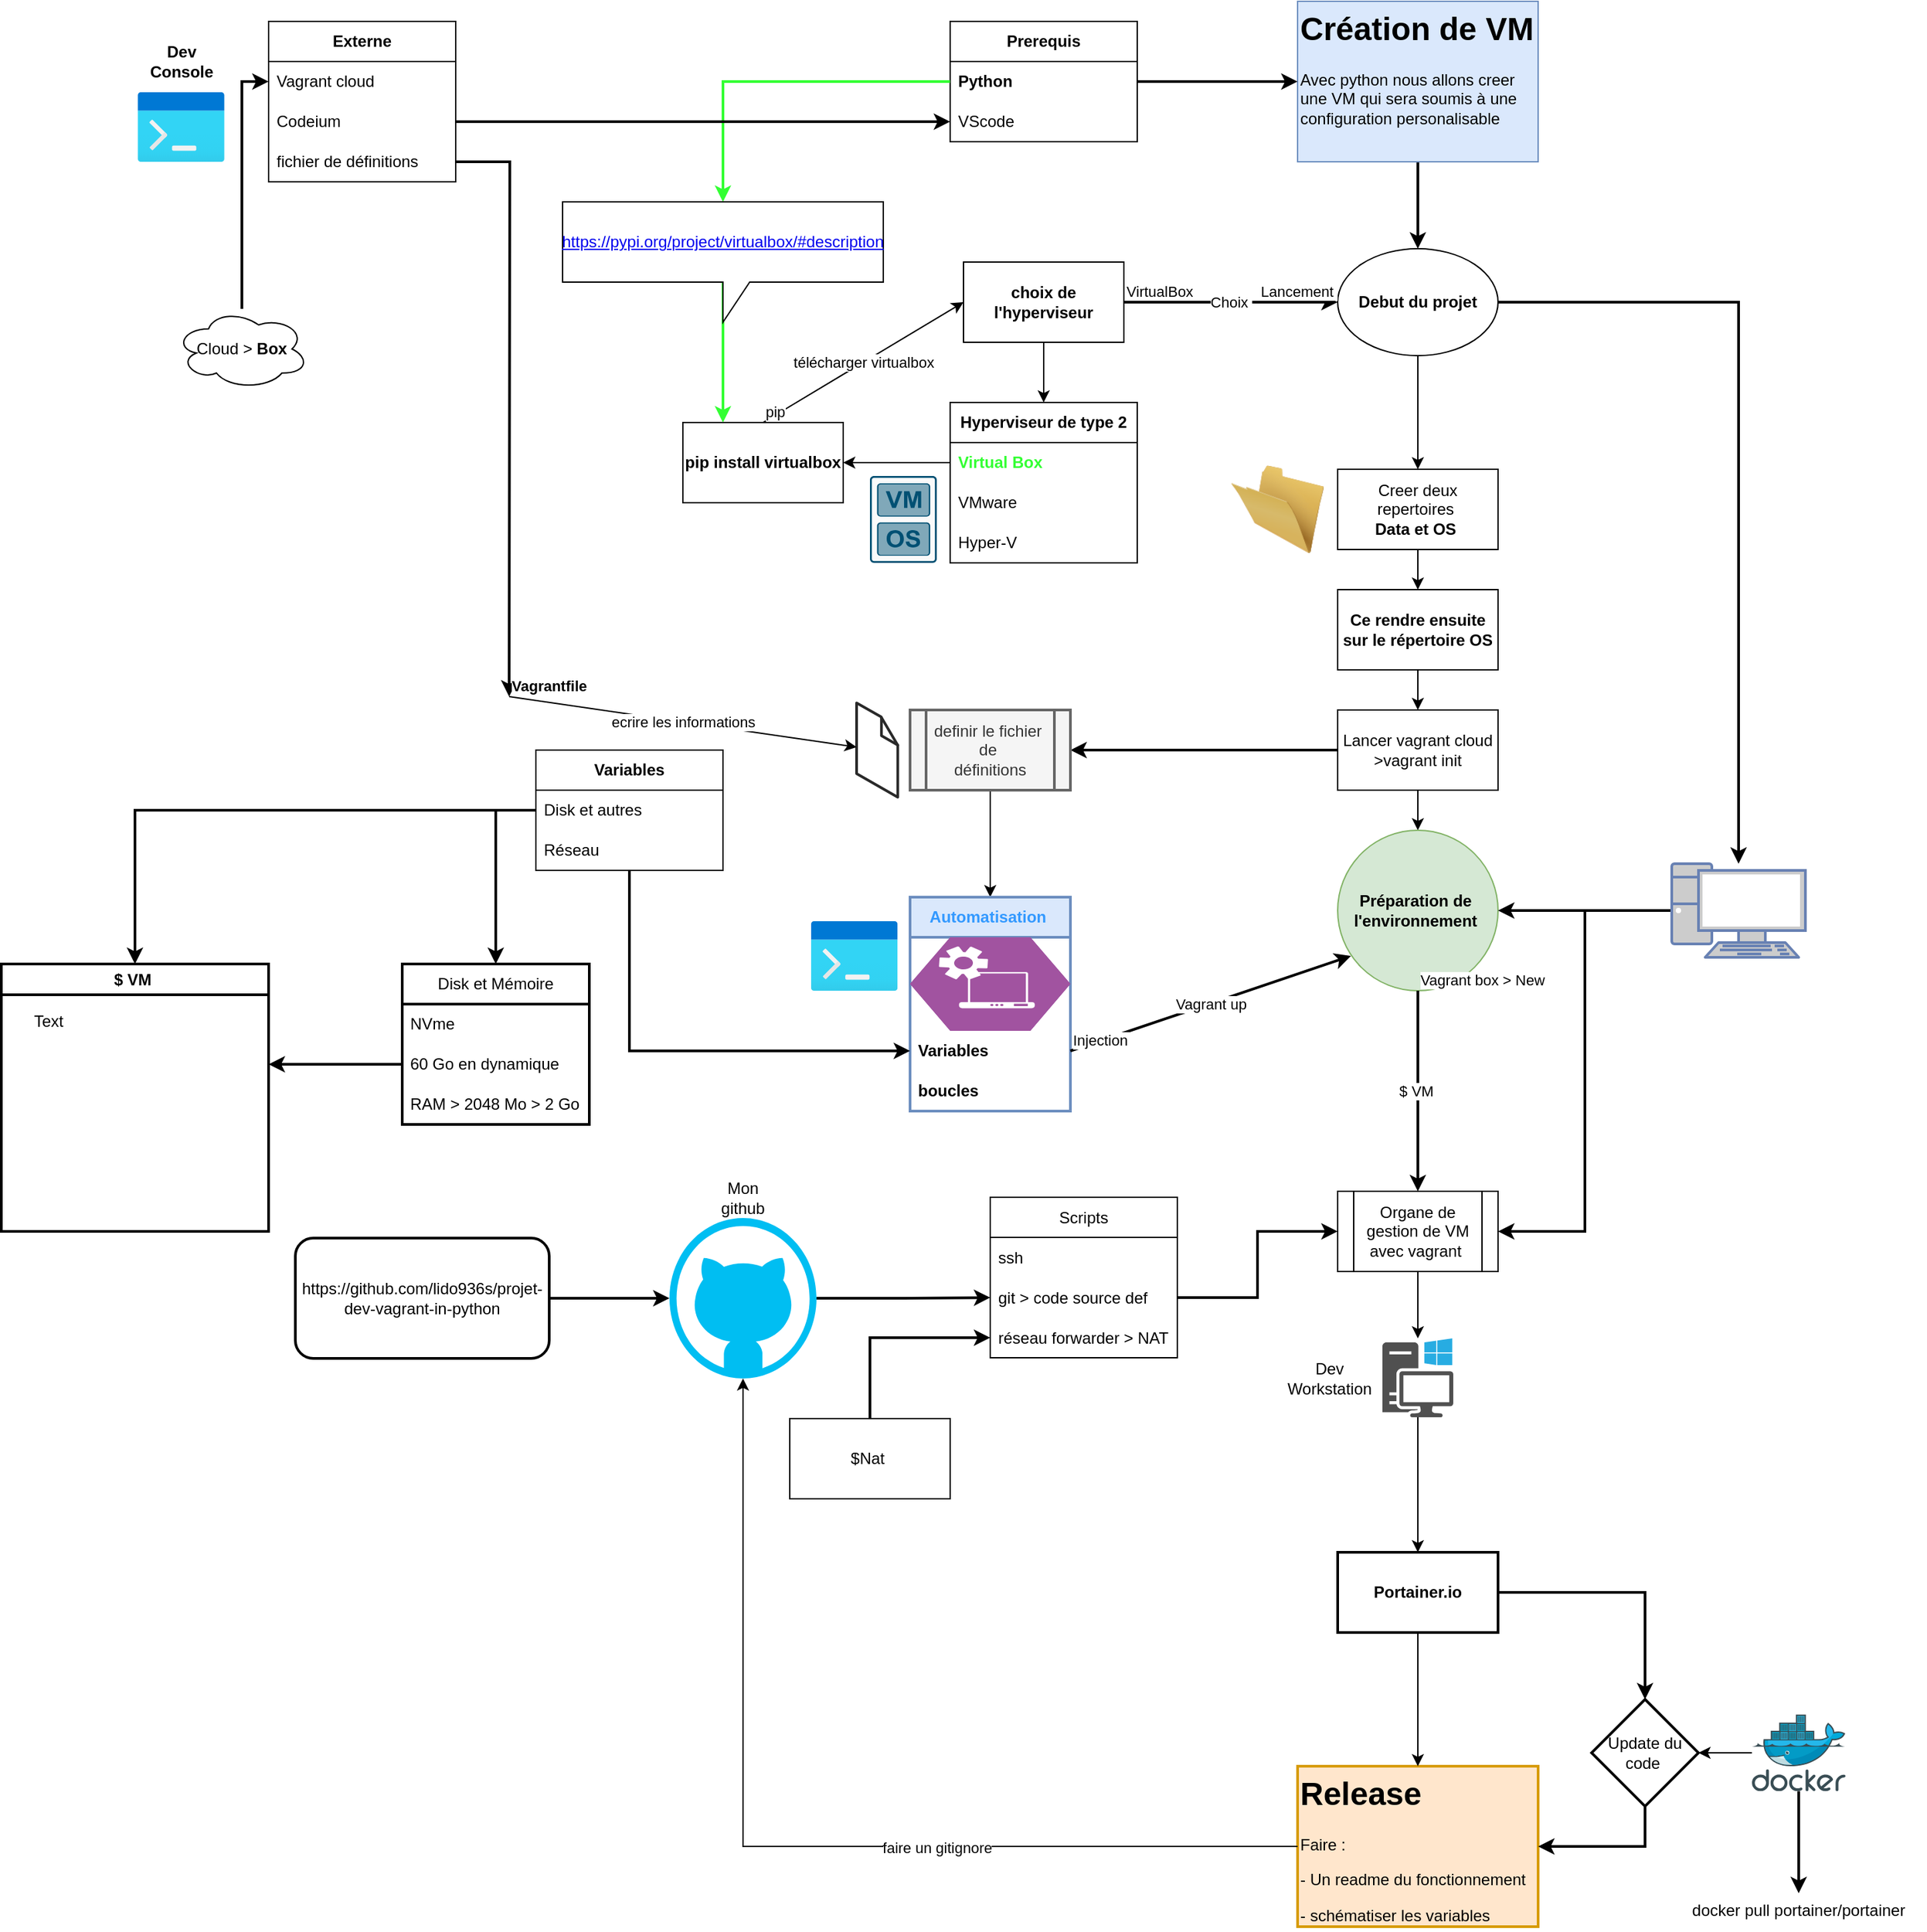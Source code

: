 <mxfile version="24.5.5" type="google">
  <diagram id="C5RBs43oDa-KdzZeNtuy" name="Page-1">
    <mxGraphModel dx="2261" dy="841" grid="1" gridSize="10" guides="1" tooltips="1" connect="1" arrows="1" fold="1" page="1" pageScale="1" pageWidth="827" pageHeight="1169" math="0" shadow="0">
      <root>
        <mxCell id="WIyWlLk6GJQsqaUBKTNV-0" />
        <mxCell id="WIyWlLk6GJQsqaUBKTNV-1" parent="WIyWlLk6GJQsqaUBKTNV-0" />
        <mxCell id="kSPZMNrvPfG4x_dVpLlY-5" value="&lt;b&gt;Prerequis&lt;/b&gt;" style="swimlane;fontStyle=0;childLayout=stackLayout;horizontal=1;startSize=30;horizontalStack=0;resizeParent=1;resizeParentMax=0;resizeLast=0;collapsible=1;marginBottom=0;whiteSpace=wrap;html=1;" parent="WIyWlLk6GJQsqaUBKTNV-1" vertex="1">
          <mxGeometry x="130" y="15" width="140" height="90" as="geometry">
            <mxRectangle x="130" y="15" width="90" height="30" as="alternateBounds" />
          </mxGeometry>
        </mxCell>
        <mxCell id="kSPZMNrvPfG4x_dVpLlY-6" value="&lt;b&gt;Python&lt;/b&gt;" style="text;strokeColor=none;fillColor=none;align=left;verticalAlign=middle;spacingLeft=4;spacingRight=4;overflow=hidden;points=[[0,0.5],[1,0.5]];portConstraint=eastwest;rotatable=0;whiteSpace=wrap;html=1;" parent="kSPZMNrvPfG4x_dVpLlY-5" vertex="1">
          <mxGeometry y="30" width="140" height="30" as="geometry" />
        </mxCell>
        <mxCell id="kSPZMNrvPfG4x_dVpLlY-7" value="VScode" style="text;strokeColor=none;fillColor=none;align=left;verticalAlign=middle;spacingLeft=4;spacingRight=4;overflow=hidden;points=[[0,0.5],[1,0.5]];portConstraint=eastwest;rotatable=0;whiteSpace=wrap;html=1;" parent="kSPZMNrvPfG4x_dVpLlY-5" vertex="1">
          <mxGeometry y="60" width="140" height="30" as="geometry" />
        </mxCell>
        <mxCell id="kSPZMNrvPfG4x_dVpLlY-13" style="edgeStyle=orthogonalEdgeStyle;rounded=0;orthogonalLoop=1;jettySize=auto;html=1;entryX=0.5;entryY=0;entryDx=0;entryDy=0;strokeWidth=2;" parent="WIyWlLk6GJQsqaUBKTNV-1" source="kSPZMNrvPfG4x_dVpLlY-10" target="kSPZMNrvPfG4x_dVpLlY-12" edge="1">
          <mxGeometry relative="1" as="geometry" />
        </mxCell>
        <mxCell id="kSPZMNrvPfG4x_dVpLlY-10" value="&lt;h1 style=&quot;margin-top: 0px;&quot;&gt;Création de VM&lt;/h1&gt;&lt;p&gt;Avec python nous allons creer une VM qui sera soumis à une configuration personalisable&amp;nbsp;&lt;/p&gt;" style="text;html=1;whiteSpace=wrap;overflow=hidden;rounded=0;fillColor=#dae8fc;strokeColor=#6c8ebf;" parent="WIyWlLk6GJQsqaUBKTNV-1" vertex="1">
          <mxGeometry x="390" width="180" height="120" as="geometry" />
        </mxCell>
        <mxCell id="kSPZMNrvPfG4x_dVpLlY-11" style="edgeStyle=orthogonalEdgeStyle;rounded=0;orthogonalLoop=1;jettySize=auto;html=1;entryX=0;entryY=0.5;entryDx=0;entryDy=0;strokeWidth=2;" parent="WIyWlLk6GJQsqaUBKTNV-1" source="kSPZMNrvPfG4x_dVpLlY-6" target="kSPZMNrvPfG4x_dVpLlY-10" edge="1">
          <mxGeometry relative="1" as="geometry" />
        </mxCell>
        <mxCell id="kSPZMNrvPfG4x_dVpLlY-46" style="edgeStyle=orthogonalEdgeStyle;rounded=0;orthogonalLoop=1;jettySize=auto;html=1;entryX=0.5;entryY=0;entryDx=0;entryDy=0;" parent="WIyWlLk6GJQsqaUBKTNV-1" source="kSPZMNrvPfG4x_dVpLlY-12" target="kSPZMNrvPfG4x_dVpLlY-45" edge="1">
          <mxGeometry relative="1" as="geometry" />
        </mxCell>
        <mxCell id="h3Nx_2rgwI6iP6yvTASr-26" style="edgeStyle=orthogonalEdgeStyle;rounded=0;orthogonalLoop=1;jettySize=auto;html=1;strokeWidth=2;" parent="WIyWlLk6GJQsqaUBKTNV-1" source="kSPZMNrvPfG4x_dVpLlY-12" target="h3Nx_2rgwI6iP6yvTASr-25" edge="1">
          <mxGeometry relative="1" as="geometry" />
        </mxCell>
        <mxCell id="kSPZMNrvPfG4x_dVpLlY-12" value="&lt;b&gt;Debut du projet&lt;/b&gt;" style="ellipse;whiteSpace=wrap;html=1;" parent="WIyWlLk6GJQsqaUBKTNV-1" vertex="1">
          <mxGeometry x="420" y="185" width="120" height="80" as="geometry" />
        </mxCell>
        <mxCell id="kSPZMNrvPfG4x_dVpLlY-21" style="edgeStyle=orthogonalEdgeStyle;rounded=0;orthogonalLoop=1;jettySize=auto;html=1;entryX=0.5;entryY=0;entryDx=0;entryDy=0;" parent="WIyWlLk6GJQsqaUBKTNV-1" source="kSPZMNrvPfG4x_dVpLlY-14" target="kSPZMNrvPfG4x_dVpLlY-16" edge="1">
          <mxGeometry relative="1" as="geometry" />
        </mxCell>
        <mxCell id="kSPZMNrvPfG4x_dVpLlY-14" value="&lt;b&gt;choix de l&#39;hyperviseur&lt;/b&gt;" style="rounded=0;whiteSpace=wrap;html=1;" parent="WIyWlLk6GJQsqaUBKTNV-1" vertex="1">
          <mxGeometry x="140" y="195" width="120" height="60" as="geometry" />
        </mxCell>
        <mxCell id="kSPZMNrvPfG4x_dVpLlY-16" value="&lt;b&gt;Hyperviseur de type 2&lt;/b&gt;" style="swimlane;fontStyle=0;childLayout=stackLayout;horizontal=1;startSize=30;horizontalStack=0;resizeParent=1;resizeParentMax=0;resizeLast=0;collapsible=1;marginBottom=0;whiteSpace=wrap;html=1;" parent="WIyWlLk6GJQsqaUBKTNV-1" vertex="1">
          <mxGeometry x="130" y="300" width="140" height="120" as="geometry" />
        </mxCell>
        <mxCell id="kSPZMNrvPfG4x_dVpLlY-17" value="&lt;font color=&quot;#33ff33&quot;&gt;&lt;b&gt;Virtual Box&amp;nbsp;&lt;/b&gt;&lt;/font&gt;" style="text;strokeColor=none;fillColor=none;align=left;verticalAlign=middle;spacingLeft=4;spacingRight=4;overflow=hidden;points=[[0,0.5],[1,0.5]];portConstraint=eastwest;rotatable=0;whiteSpace=wrap;html=1;" parent="kSPZMNrvPfG4x_dVpLlY-16" vertex="1">
          <mxGeometry y="30" width="140" height="30" as="geometry" />
        </mxCell>
        <mxCell id="kSPZMNrvPfG4x_dVpLlY-18" value="VMware" style="text;strokeColor=none;fillColor=none;align=left;verticalAlign=middle;spacingLeft=4;spacingRight=4;overflow=hidden;points=[[0,0.5],[1,0.5]];portConstraint=eastwest;rotatable=0;whiteSpace=wrap;html=1;" parent="kSPZMNrvPfG4x_dVpLlY-16" vertex="1">
          <mxGeometry y="60" width="140" height="30" as="geometry" />
        </mxCell>
        <mxCell id="kSPZMNrvPfG4x_dVpLlY-19" value="Hyper-V" style="text;strokeColor=none;fillColor=none;align=left;verticalAlign=middle;spacingLeft=4;spacingRight=4;overflow=hidden;points=[[0,0.5],[1,0.5]];portConstraint=eastwest;rotatable=0;whiteSpace=wrap;html=1;" parent="kSPZMNrvPfG4x_dVpLlY-16" vertex="1">
          <mxGeometry y="90" width="140" height="30" as="geometry" />
        </mxCell>
        <mxCell id="kSPZMNrvPfG4x_dVpLlY-29" value="&lt;b&gt;pip install virtualbox&lt;/b&gt;" style="rounded=0;whiteSpace=wrap;html=1;" parent="WIyWlLk6GJQsqaUBKTNV-1" vertex="1">
          <mxGeometry x="-70" y="315" width="120" height="60" as="geometry" />
        </mxCell>
        <mxCell id="kSPZMNrvPfG4x_dVpLlY-30" style="edgeStyle=orthogonalEdgeStyle;rounded=0;orthogonalLoop=1;jettySize=auto;html=1;entryX=1;entryY=0.5;entryDx=0;entryDy=0;" parent="WIyWlLk6GJQsqaUBKTNV-1" source="kSPZMNrvPfG4x_dVpLlY-17" target="kSPZMNrvPfG4x_dVpLlY-29" edge="1">
          <mxGeometry relative="1" as="geometry" />
        </mxCell>
        <mxCell id="kSPZMNrvPfG4x_dVpLlY-32" value="" style="endArrow=classic;html=1;rounded=0;exitX=0.5;exitY=0;exitDx=0;exitDy=0;entryX=0;entryY=0.5;entryDx=0;entryDy=0;" parent="WIyWlLk6GJQsqaUBKTNV-1" source="kSPZMNrvPfG4x_dVpLlY-29" target="kSPZMNrvPfG4x_dVpLlY-14" edge="1">
          <mxGeometry relative="1" as="geometry">
            <mxPoint x="-10" y="265" as="sourcePoint" />
            <mxPoint x="150" y="265" as="targetPoint" />
          </mxGeometry>
        </mxCell>
        <mxCell id="kSPZMNrvPfG4x_dVpLlY-33" value="télécharger virtualbox" style="edgeLabel;resizable=0;html=1;;align=center;verticalAlign=middle;" parent="kSPZMNrvPfG4x_dVpLlY-32" connectable="0" vertex="1">
          <mxGeometry relative="1" as="geometry" />
        </mxCell>
        <mxCell id="kSPZMNrvPfG4x_dVpLlY-34" value="pip" style="edgeLabel;resizable=0;html=1;;align=left;verticalAlign=bottom;" parent="kSPZMNrvPfG4x_dVpLlY-32" connectable="0" vertex="1">
          <mxGeometry x="-1" relative="1" as="geometry" />
        </mxCell>
        <mxCell id="kSPZMNrvPfG4x_dVpLlY-36" style="edgeStyle=orthogonalEdgeStyle;rounded=0;orthogonalLoop=1;jettySize=auto;html=1;entryX=0.25;entryY=0;entryDx=0;entryDy=0;strokeWidth=2;fillColor=#d5e8d4;strokeColor=#33FF33;" parent="WIyWlLk6GJQsqaUBKTNV-1" source="kSPZMNrvPfG4x_dVpLlY-73" target="kSPZMNrvPfG4x_dVpLlY-29" edge="1">
          <mxGeometry relative="1" as="geometry" />
        </mxCell>
        <mxCell id="kSPZMNrvPfG4x_dVpLlY-40" value="&lt;b&gt;Externe&lt;/b&gt;" style="swimlane;fontStyle=0;childLayout=stackLayout;horizontal=1;startSize=30;horizontalStack=0;resizeParent=1;resizeParentMax=0;resizeLast=0;collapsible=1;marginBottom=0;whiteSpace=wrap;html=1;" parent="WIyWlLk6GJQsqaUBKTNV-1" vertex="1">
          <mxGeometry x="-380" y="15" width="140" height="120" as="geometry" />
        </mxCell>
        <mxCell id="kSPZMNrvPfG4x_dVpLlY-41" value="Vagrant cloud&amp;nbsp;" style="text;strokeColor=none;fillColor=none;align=left;verticalAlign=middle;spacingLeft=4;spacingRight=4;overflow=hidden;points=[[0,0.5],[1,0.5]];portConstraint=eastwest;rotatable=0;whiteSpace=wrap;html=1;" parent="kSPZMNrvPfG4x_dVpLlY-40" vertex="1">
          <mxGeometry y="30" width="140" height="30" as="geometry" />
        </mxCell>
        <mxCell id="kSPZMNrvPfG4x_dVpLlY-42" value="Codeium" style="text;strokeColor=none;fillColor=none;align=left;verticalAlign=middle;spacingLeft=4;spacingRight=4;overflow=hidden;points=[[0,0.5],[1,0.5]];portConstraint=eastwest;rotatable=0;whiteSpace=wrap;html=1;" parent="kSPZMNrvPfG4x_dVpLlY-40" vertex="1">
          <mxGeometry y="60" width="140" height="30" as="geometry" />
        </mxCell>
        <mxCell id="h3Nx_2rgwI6iP6yvTASr-14" style="edgeStyle=orthogonalEdgeStyle;rounded=0;orthogonalLoop=1;jettySize=auto;html=1;strokeWidth=2;" parent="kSPZMNrvPfG4x_dVpLlY-40" source="kSPZMNrvPfG4x_dVpLlY-43" edge="1">
          <mxGeometry relative="1" as="geometry">
            <mxPoint x="180" y="505" as="targetPoint" />
          </mxGeometry>
        </mxCell>
        <mxCell id="kSPZMNrvPfG4x_dVpLlY-43" value="fichier de définitions" style="text;strokeColor=none;fillColor=none;align=left;verticalAlign=middle;spacingLeft=4;spacingRight=4;overflow=hidden;points=[[0,0.5],[1,0.5]];portConstraint=eastwest;rotatable=0;whiteSpace=wrap;html=1;" parent="kSPZMNrvPfG4x_dVpLlY-40" vertex="1">
          <mxGeometry y="90" width="140" height="30" as="geometry" />
        </mxCell>
        <mxCell id="kSPZMNrvPfG4x_dVpLlY-53" style="edgeStyle=orthogonalEdgeStyle;rounded=0;orthogonalLoop=1;jettySize=auto;html=1;entryX=1;entryY=0.5;entryDx=0;entryDy=0;strokeWidth=2;" parent="WIyWlLk6GJQsqaUBKTNV-1" source="kSPZMNrvPfG4x_dVpLlY-44" target="kSPZMNrvPfG4x_dVpLlY-52" edge="1">
          <mxGeometry relative="1" as="geometry">
            <mxPoint x="320" y="560" as="targetPoint" />
          </mxGeometry>
        </mxCell>
        <mxCell id="kSPZMNrvPfG4x_dVpLlY-68" style="edgeStyle=orthogonalEdgeStyle;rounded=0;orthogonalLoop=1;jettySize=auto;html=1;entryX=0.5;entryY=0;entryDx=0;entryDy=0;" parent="WIyWlLk6GJQsqaUBKTNV-1" source="kSPZMNrvPfG4x_dVpLlY-44" target="kSPZMNrvPfG4x_dVpLlY-66" edge="1">
          <mxGeometry relative="1" as="geometry" />
        </mxCell>
        <mxCell id="kSPZMNrvPfG4x_dVpLlY-44" value="Lancer vagrant cloud&lt;br&gt;&amp;gt;vagrant init" style="rounded=0;whiteSpace=wrap;html=1;" parent="WIyWlLk6GJQsqaUBKTNV-1" vertex="1">
          <mxGeometry x="420" y="530" width="120" height="60" as="geometry" />
        </mxCell>
        <mxCell id="kSPZMNrvPfG4x_dVpLlY-56" style="edgeStyle=orthogonalEdgeStyle;rounded=0;orthogonalLoop=1;jettySize=auto;html=1;entryX=0.5;entryY=0;entryDx=0;entryDy=0;" parent="WIyWlLk6GJQsqaUBKTNV-1" source="kSPZMNrvPfG4x_dVpLlY-45" target="kSPZMNrvPfG4x_dVpLlY-54" edge="1">
          <mxGeometry relative="1" as="geometry" />
        </mxCell>
        <mxCell id="kSPZMNrvPfG4x_dVpLlY-45" value="Creer deux repertoires&amp;nbsp;&lt;br&gt;&lt;b&gt;Data et OS&amp;nbsp;&lt;/b&gt;" style="rounded=0;whiteSpace=wrap;html=1;" parent="WIyWlLk6GJQsqaUBKTNV-1" vertex="1">
          <mxGeometry x="420" y="350" width="120" height="60" as="geometry" />
        </mxCell>
        <mxCell id="kSPZMNrvPfG4x_dVpLlY-77" style="edgeStyle=orthogonalEdgeStyle;rounded=0;orthogonalLoop=1;jettySize=auto;html=1;entryX=0.5;entryY=0;entryDx=0;entryDy=0;" parent="WIyWlLk6GJQsqaUBKTNV-1" source="kSPZMNrvPfG4x_dVpLlY-52" target="kSPZMNrvPfG4x_dVpLlY-69" edge="1">
          <mxGeometry relative="1" as="geometry" />
        </mxCell>
        <mxCell id="kSPZMNrvPfG4x_dVpLlY-52" value="definir le fichier&amp;nbsp;&lt;br&gt;de&amp;nbsp;&lt;br&gt;définitions" style="shape=process;whiteSpace=wrap;html=1;backgroundOutline=1;strokeWidth=2;fillColor=#f5f5f5;fontColor=#333333;strokeColor=#666666;" parent="WIyWlLk6GJQsqaUBKTNV-1" vertex="1">
          <mxGeometry x="100" y="530" width="120" height="60" as="geometry" />
        </mxCell>
        <mxCell id="kSPZMNrvPfG4x_dVpLlY-57" style="edgeStyle=orthogonalEdgeStyle;rounded=0;orthogonalLoop=1;jettySize=auto;html=1;entryX=0.5;entryY=0;entryDx=0;entryDy=0;" parent="WIyWlLk6GJQsqaUBKTNV-1" source="kSPZMNrvPfG4x_dVpLlY-54" target="kSPZMNrvPfG4x_dVpLlY-44" edge="1">
          <mxGeometry relative="1" as="geometry" />
        </mxCell>
        <mxCell id="kSPZMNrvPfG4x_dVpLlY-54" value="&lt;span style=&quot;font-weight: 700;&quot;&gt;Ce rendre ensuite sur le répertoire OS&lt;/span&gt;" style="rounded=0;whiteSpace=wrap;html=1;" parent="WIyWlLk6GJQsqaUBKTNV-1" vertex="1">
          <mxGeometry x="420" y="440" width="120" height="60" as="geometry" />
        </mxCell>
        <mxCell id="kSPZMNrvPfG4x_dVpLlY-58" value="" style="endArrow=classic;html=1;rounded=0;exitX=1;exitY=0.5;exitDx=0;exitDy=0;entryX=0;entryY=0.5;entryDx=0;entryDy=0;strokeWidth=2;" parent="WIyWlLk6GJQsqaUBKTNV-1" source="kSPZMNrvPfG4x_dVpLlY-14" target="kSPZMNrvPfG4x_dVpLlY-12" edge="1">
          <mxGeometry relative="1" as="geometry">
            <mxPoint x="270" y="250" as="sourcePoint" />
            <mxPoint x="430" y="250" as="targetPoint" />
          </mxGeometry>
        </mxCell>
        <mxCell id="kSPZMNrvPfG4x_dVpLlY-59" value="Choix&amp;nbsp;" style="edgeLabel;resizable=0;html=1;;align=center;verticalAlign=middle;" parent="kSPZMNrvPfG4x_dVpLlY-58" connectable="0" vertex="1">
          <mxGeometry relative="1" as="geometry" />
        </mxCell>
        <mxCell id="kSPZMNrvPfG4x_dVpLlY-60" value="VirtualBox" style="edgeLabel;resizable=0;html=1;;align=left;verticalAlign=bottom;" parent="kSPZMNrvPfG4x_dVpLlY-58" connectable="0" vertex="1">
          <mxGeometry x="-1" relative="1" as="geometry" />
        </mxCell>
        <mxCell id="kSPZMNrvPfG4x_dVpLlY-61" value="Lancement&amp;nbsp;" style="edgeLabel;resizable=0;html=1;;align=right;verticalAlign=bottom;" parent="kSPZMNrvPfG4x_dVpLlY-58" connectable="0" vertex="1">
          <mxGeometry x="1" relative="1" as="geometry" />
        </mxCell>
        <mxCell id="kSPZMNrvPfG4x_dVpLlY-66" value="Préparation de&amp;nbsp;&lt;br&gt;l&#39;environnement&amp;nbsp;" style="ellipse;whiteSpace=wrap;html=1;fontStyle=1;fillColor=#d5e8d4;strokeColor=#82b366;" parent="WIyWlLk6GJQsqaUBKTNV-1" vertex="1">
          <mxGeometry x="420" y="620" width="120" height="120" as="geometry" />
        </mxCell>
        <mxCell id="kSPZMNrvPfG4x_dVpLlY-69" value="&lt;font color=&quot;#3399ff&quot; style=&quot;&quot;&gt;&lt;span&gt;Automatisation&amp;nbsp;&lt;/span&gt;&lt;/font&gt;" style="swimlane;fontStyle=1;childLayout=stackLayout;horizontal=1;startSize=30;horizontalStack=0;resizeParent=1;resizeParentMax=0;resizeLast=0;collapsible=1;marginBottom=0;whiteSpace=wrap;html=1;fillColor=#dae8fc;strokeColor=#6c8ebf;strokeWidth=2;" parent="WIyWlLk6GJQsqaUBKTNV-1" vertex="1">
          <mxGeometry x="100" y="670" width="120" height="160" as="geometry" />
        </mxCell>
        <mxCell id="h3Nx_2rgwI6iP6yvTASr-10" value="" style="verticalLabelPosition=bottom;sketch=0;html=1;fillColor=#A153A0;strokeColor=#ffffff;verticalAlign=top;align=center;points=[[0,0.5,0],[0.125,0.25,0],[0.25,0,0],[0.5,0,0],[0.75,0,0],[0.875,0.25,0],[1,0.5,0],[0.875,0.75,0],[0.75,1,0],[0.5,1,0],[0.125,0.75,0]];pointerEvents=1;shape=mxgraph.cisco_safe.compositeIcon;bgIcon=mxgraph.cisco_safe.design.blank_device;resIcon=mxgraph.cisco_safe.design.automated_system;strokeWidth=1;gradientColor=none;" parent="kSPZMNrvPfG4x_dVpLlY-69" vertex="1">
          <mxGeometry y="30" width="120" height="70" as="geometry" />
        </mxCell>
        <mxCell id="kSPZMNrvPfG4x_dVpLlY-70" value="&lt;b&gt;Variables&lt;/b&gt;" style="text;strokeColor=none;fillColor=none;align=left;verticalAlign=middle;spacingLeft=4;spacingRight=4;overflow=hidden;points=[[0,0.5],[1,0.5]];portConstraint=eastwest;rotatable=0;whiteSpace=wrap;html=1;" parent="kSPZMNrvPfG4x_dVpLlY-69" vertex="1">
          <mxGeometry y="100" width="120" height="30" as="geometry" />
        </mxCell>
        <mxCell id="kSPZMNrvPfG4x_dVpLlY-72" value="&lt;b&gt;boucles&lt;/b&gt;" style="text;strokeColor=none;fillColor=none;align=left;verticalAlign=middle;spacingLeft=4;spacingRight=4;overflow=hidden;points=[[0,0.5],[1,0.5]];portConstraint=eastwest;rotatable=0;whiteSpace=wrap;html=1;" parent="kSPZMNrvPfG4x_dVpLlY-69" vertex="1">
          <mxGeometry y="130" width="120" height="30" as="geometry" />
        </mxCell>
        <mxCell id="kSPZMNrvPfG4x_dVpLlY-74" value="" style="edgeStyle=orthogonalEdgeStyle;rounded=0;orthogonalLoop=1;jettySize=auto;html=1;entryX=0.5;entryY=0;entryDx=0;entryDy=0;entryPerimeter=0;strokeWidth=2;strokeColor=#33FF33;" parent="WIyWlLk6GJQsqaUBKTNV-1" source="kSPZMNrvPfG4x_dVpLlY-6" target="kSPZMNrvPfG4x_dVpLlY-73" edge="1">
          <mxGeometry relative="1" as="geometry">
            <mxPoint x="130" y="60" as="sourcePoint" />
            <mxPoint x="-40" y="315" as="targetPoint" />
          </mxGeometry>
        </mxCell>
        <mxCell id="kSPZMNrvPfG4x_dVpLlY-73" value="&lt;a href=&quot;https://pypi.org/project/virtualbox/#description&quot;&gt;https://pypi.org/project/virtualbox/#description&lt;/a&gt;" style="shape=callout;whiteSpace=wrap;html=1;perimeter=calloutPerimeter;" parent="WIyWlLk6GJQsqaUBKTNV-1" vertex="1">
          <mxGeometry x="-160" y="150" width="240" height="90" as="geometry" />
        </mxCell>
        <mxCell id="kSPZMNrvPfG4x_dVpLlY-79" value="" style="endArrow=classic;html=1;rounded=0;exitX=1;exitY=0.5;exitDx=0;exitDy=0;entryX=0.083;entryY=0.783;entryDx=0;entryDy=0;entryPerimeter=0;strokeWidth=2;" parent="WIyWlLk6GJQsqaUBKTNV-1" source="kSPZMNrvPfG4x_dVpLlY-70" target="kSPZMNrvPfG4x_dVpLlY-66" edge="1">
          <mxGeometry relative="1" as="geometry">
            <mxPoint x="260" y="659.58" as="sourcePoint" />
            <mxPoint x="420" y="660" as="targetPoint" />
          </mxGeometry>
        </mxCell>
        <mxCell id="kSPZMNrvPfG4x_dVpLlY-80" value="Vagrant up" style="edgeLabel;resizable=0;html=1;;align=center;verticalAlign=middle;" parent="kSPZMNrvPfG4x_dVpLlY-79" connectable="0" vertex="1">
          <mxGeometry relative="1" as="geometry" />
        </mxCell>
        <mxCell id="kSPZMNrvPfG4x_dVpLlY-81" value="Injection&amp;nbsp;" style="edgeLabel;resizable=0;html=1;;align=left;verticalAlign=bottom;" parent="kSPZMNrvPfG4x_dVpLlY-79" connectable="0" vertex="1">
          <mxGeometry x="-1" relative="1" as="geometry" />
        </mxCell>
        <mxCell id="kSPZMNrvPfG4x_dVpLlY-86" style="edgeStyle=orthogonalEdgeStyle;rounded=0;orthogonalLoop=1;jettySize=auto;html=1;entryX=0;entryY=0.5;entryDx=0;entryDy=0;strokeWidth=2;" parent="WIyWlLk6GJQsqaUBKTNV-1" source="kSPZMNrvPfG4x_dVpLlY-82" target="kSPZMNrvPfG4x_dVpLlY-70" edge="1">
          <mxGeometry relative="1" as="geometry" />
        </mxCell>
        <mxCell id="kSPZMNrvPfG4x_dVpLlY-82" value="&lt;b&gt;Variables&lt;/b&gt;" style="swimlane;fontStyle=0;childLayout=stackLayout;horizontal=1;startSize=30;horizontalStack=0;resizeParent=1;resizeParentMax=0;resizeLast=0;collapsible=1;marginBottom=0;whiteSpace=wrap;html=1;" parent="WIyWlLk6GJQsqaUBKTNV-1" vertex="1">
          <mxGeometry x="-180" y="560" width="140" height="90" as="geometry" />
        </mxCell>
        <mxCell id="kSPZMNrvPfG4x_dVpLlY-83" value="Disk et autres&amp;nbsp;" style="text;strokeColor=none;fillColor=none;align=left;verticalAlign=middle;spacingLeft=4;spacingRight=4;overflow=hidden;points=[[0,0.5],[1,0.5]];portConstraint=eastwest;rotatable=0;whiteSpace=wrap;html=1;" parent="kSPZMNrvPfG4x_dVpLlY-82" vertex="1">
          <mxGeometry y="30" width="140" height="30" as="geometry" />
        </mxCell>
        <mxCell id="kSPZMNrvPfG4x_dVpLlY-84" value="Réseau&amp;nbsp;" style="text;strokeColor=none;fillColor=none;align=left;verticalAlign=middle;spacingLeft=4;spacingRight=4;overflow=hidden;points=[[0,0.5],[1,0.5]];portConstraint=eastwest;rotatable=0;whiteSpace=wrap;html=1;" parent="kSPZMNrvPfG4x_dVpLlY-82" vertex="1">
          <mxGeometry y="60" width="140" height="30" as="geometry" />
        </mxCell>
        <mxCell id="kSPZMNrvPfG4x_dVpLlY-87" value="Disk et Mémoire" style="swimlane;fontStyle=0;childLayout=stackLayout;horizontal=1;startSize=30;horizontalStack=0;resizeParent=1;resizeParentMax=0;resizeLast=0;collapsible=1;marginBottom=0;whiteSpace=wrap;html=1;strokeWidth=2;" parent="WIyWlLk6GJQsqaUBKTNV-1" vertex="1">
          <mxGeometry x="-280" y="720" width="140" height="120" as="geometry" />
        </mxCell>
        <mxCell id="kSPZMNrvPfG4x_dVpLlY-88" value="NVme&amp;nbsp;" style="text;strokeColor=none;fillColor=none;align=left;verticalAlign=middle;spacingLeft=4;spacingRight=4;overflow=hidden;points=[[0,0.5],[1,0.5]];portConstraint=eastwest;rotatable=0;whiteSpace=wrap;html=1;" parent="kSPZMNrvPfG4x_dVpLlY-87" vertex="1">
          <mxGeometry y="30" width="140" height="30" as="geometry" />
        </mxCell>
        <mxCell id="wVK60a0KbNSwTy-4P992-16" style="edgeStyle=orthogonalEdgeStyle;rounded=0;orthogonalLoop=1;jettySize=auto;html=1;strokeWidth=2;" edge="1" parent="kSPZMNrvPfG4x_dVpLlY-87" source="kSPZMNrvPfG4x_dVpLlY-89">
          <mxGeometry relative="1" as="geometry">
            <mxPoint x="-100" y="75" as="targetPoint" />
          </mxGeometry>
        </mxCell>
        <mxCell id="kSPZMNrvPfG4x_dVpLlY-89" value="60 Go en dynamique" style="text;strokeColor=none;fillColor=none;align=left;verticalAlign=middle;spacingLeft=4;spacingRight=4;overflow=hidden;points=[[0,0.5],[1,0.5]];portConstraint=eastwest;rotatable=0;whiteSpace=wrap;html=1;" parent="kSPZMNrvPfG4x_dVpLlY-87" vertex="1">
          <mxGeometry y="60" width="140" height="30" as="geometry" />
        </mxCell>
        <mxCell id="kSPZMNrvPfG4x_dVpLlY-90" value="RAM &amp;gt; 2048 Mo &amp;gt; 2 Go" style="text;strokeColor=none;fillColor=none;align=left;verticalAlign=middle;spacingLeft=4;spacingRight=4;overflow=hidden;points=[[0,0.5],[1,0.5]];portConstraint=eastwest;rotatable=0;whiteSpace=wrap;html=1;" parent="kSPZMNrvPfG4x_dVpLlY-87" vertex="1">
          <mxGeometry y="90" width="140" height="30" as="geometry" />
        </mxCell>
        <mxCell id="kSPZMNrvPfG4x_dVpLlY-91" style="edgeStyle=orthogonalEdgeStyle;rounded=0;orthogonalLoop=1;jettySize=auto;html=1;entryX=0.5;entryY=0;entryDx=0;entryDy=0;strokeWidth=2;" parent="WIyWlLk6GJQsqaUBKTNV-1" source="kSPZMNrvPfG4x_dVpLlY-83" target="kSPZMNrvPfG4x_dVpLlY-87" edge="1">
          <mxGeometry relative="1" as="geometry" />
        </mxCell>
        <mxCell id="h3Nx_2rgwI6iP6yvTASr-0" style="edgeStyle=orthogonalEdgeStyle;rounded=0;orthogonalLoop=1;jettySize=auto;html=1;entryX=0;entryY=0.5;entryDx=0;entryDy=0;strokeWidth=2;" parent="WIyWlLk6GJQsqaUBKTNV-1" source="kSPZMNrvPfG4x_dVpLlY-42" target="kSPZMNrvPfG4x_dVpLlY-7" edge="1">
          <mxGeometry relative="1" as="geometry" />
        </mxCell>
        <mxCell id="h3Nx_2rgwI6iP6yvTASr-5" value="" style="endArrow=classic;html=1;rounded=0;exitX=0.5;exitY=1;exitDx=0;exitDy=0;entryX=0.5;entryY=0;entryDx=0;entryDy=0;entryPerimeter=0;strokeWidth=2;" parent="WIyWlLk6GJQsqaUBKTNV-1" source="kSPZMNrvPfG4x_dVpLlY-66" edge="1">
          <mxGeometry relative="1" as="geometry">
            <mxPoint x="480" y="730" as="sourcePoint" />
            <mxPoint x="480" y="890" as="targetPoint" />
          </mxGeometry>
        </mxCell>
        <mxCell id="h3Nx_2rgwI6iP6yvTASr-6" value="$ VM&amp;nbsp;" style="edgeLabel;resizable=0;html=1;;align=center;verticalAlign=middle;" parent="h3Nx_2rgwI6iP6yvTASr-5" connectable="0" vertex="1">
          <mxGeometry relative="1" as="geometry" />
        </mxCell>
        <mxCell id="h3Nx_2rgwI6iP6yvTASr-7" value="Vagrant box &amp;gt; New&amp;nbsp;" style="edgeLabel;resizable=0;html=1;;align=left;verticalAlign=bottom;" parent="h3Nx_2rgwI6iP6yvTASr-5" connectable="0" vertex="1">
          <mxGeometry x="-1" relative="1" as="geometry" />
        </mxCell>
        <mxCell id="h3Nx_2rgwI6iP6yvTASr-9" value="" style="verticalLabelPosition=bottom;html=1;verticalAlign=top;strokeWidth=1;align=center;outlineConnect=0;dashed=0;outlineConnect=0;shape=mxgraph.aws3d.file;aspect=fixed;strokeColor=#292929;" parent="WIyWlLk6GJQsqaUBKTNV-1" vertex="1">
          <mxGeometry x="60" y="524.7" width="30.8" height="70.6" as="geometry" />
        </mxCell>
        <mxCell id="h3Nx_2rgwI6iP6yvTASr-11" value="" style="image;aspect=fixed;html=1;points=[];align=center;fontSize=12;image=img/lib/azure2/general/Dev_Console.svg;" parent="WIyWlLk6GJQsqaUBKTNV-1" vertex="1">
          <mxGeometry x="-478" y="68" width="65" height="52" as="geometry" />
        </mxCell>
        <mxCell id="h3Nx_2rgwI6iP6yvTASr-12" value="Dev Console" style="text;html=1;align=center;verticalAlign=middle;whiteSpace=wrap;rounded=0;fontStyle=1" parent="WIyWlLk6GJQsqaUBKTNV-1" vertex="1">
          <mxGeometry x="-475.5" y="30" width="60" height="30" as="geometry" />
        </mxCell>
        <mxCell id="h3Nx_2rgwI6iP6yvTASr-15" value="" style="endArrow=classic;html=1;rounded=0;" parent="WIyWlLk6GJQsqaUBKTNV-1" target="h3Nx_2rgwI6iP6yvTASr-9" edge="1">
          <mxGeometry relative="1" as="geometry">
            <mxPoint x="-200" y="520" as="sourcePoint" />
            <mxPoint x="-40" y="520" as="targetPoint" />
          </mxGeometry>
        </mxCell>
        <mxCell id="h3Nx_2rgwI6iP6yvTASr-16" value="ecrire les informations" style="edgeLabel;resizable=0;html=1;;align=center;verticalAlign=middle;" parent="h3Nx_2rgwI6iP6yvTASr-15" connectable="0" vertex="1">
          <mxGeometry relative="1" as="geometry" />
        </mxCell>
        <mxCell id="h3Nx_2rgwI6iP6yvTASr-17" value="Vagrantfile" style="edgeLabel;resizable=0;html=1;;align=left;verticalAlign=bottom;fontStyle=1" parent="h3Nx_2rgwI6iP6yvTASr-15" connectable="0" vertex="1">
          <mxGeometry x="-1" relative="1" as="geometry" />
        </mxCell>
        <mxCell id="h3Nx_2rgwI6iP6yvTASr-18" value="" style="image;html=1;image=img/lib/clip_art/general/Empty_Folder_128x128.png" parent="WIyWlLk6GJQsqaUBKTNV-1" vertex="1">
          <mxGeometry x="340" y="342.5" width="70" height="75" as="geometry" />
        </mxCell>
        <mxCell id="h3Nx_2rgwI6iP6yvTASr-19" value="" style="sketch=0;points=[[0.015,0.015,0],[0.985,0.015,0],[0.985,0.985,0],[0.015,0.985,0],[0.25,0,0],[0.5,0,0],[0.75,0,0],[1,0.25,0],[1,0.5,0],[1,0.75,0],[0.75,1,0],[0.5,1,0],[0.25,1,0],[0,0.75,0],[0,0.5,0],[0,0.25,0]];verticalLabelPosition=bottom;html=1;verticalAlign=top;aspect=fixed;align=center;pointerEvents=1;shape=mxgraph.cisco19.rect;prIcon=hypervisor;fillColor=#FAFAFA;strokeColor=#005073;" parent="WIyWlLk6GJQsqaUBKTNV-1" vertex="1">
          <mxGeometry x="70" y="355" width="50" height="65" as="geometry" />
        </mxCell>
        <mxCell id="h3Nx_2rgwI6iP6yvTASr-21" value="$ VM&amp;nbsp;" style="swimlane;whiteSpace=wrap;html=1;startSize=23;strokeWidth=2;" parent="WIyWlLk6GJQsqaUBKTNV-1" vertex="1">
          <mxGeometry x="-580" y="720" width="200" height="200" as="geometry" />
        </mxCell>
        <mxCell id="h3Nx_2rgwI6iP6yvTASr-22" value="Text" style="text;html=1;align=center;verticalAlign=middle;resizable=0;points=[];autosize=1;strokeColor=none;fillColor=none;" parent="h3Nx_2rgwI6iP6yvTASr-21" vertex="1">
          <mxGeometry x="10" y="28" width="50" height="30" as="geometry" />
        </mxCell>
        <mxCell id="h3Nx_2rgwI6iP6yvTASr-29" style="edgeStyle=orthogonalEdgeStyle;rounded=0;orthogonalLoop=1;jettySize=auto;html=1;" parent="WIyWlLk6GJQsqaUBKTNV-1" source="h3Nx_2rgwI6iP6yvTASr-24" target="h3Nx_2rgwI6iP6yvTASr-28" edge="1">
          <mxGeometry relative="1" as="geometry" />
        </mxCell>
        <mxCell id="h3Nx_2rgwI6iP6yvTASr-24" value="Organe de gestion de VM avec vagrant&amp;nbsp;" style="shape=process;whiteSpace=wrap;html=1;backgroundOutline=1;" parent="WIyWlLk6GJQsqaUBKTNV-1" vertex="1">
          <mxGeometry x="420" y="890" width="120" height="60" as="geometry" />
        </mxCell>
        <mxCell id="h3Nx_2rgwI6iP6yvTASr-27" style="edgeStyle=orthogonalEdgeStyle;rounded=0;orthogonalLoop=1;jettySize=auto;html=1;entryX=1;entryY=0.5;entryDx=0;entryDy=0;strokeWidth=2;" parent="WIyWlLk6GJQsqaUBKTNV-1" source="h3Nx_2rgwI6iP6yvTASr-25" target="kSPZMNrvPfG4x_dVpLlY-66" edge="1">
          <mxGeometry relative="1" as="geometry" />
        </mxCell>
        <mxCell id="wVK60a0KbNSwTy-4P992-17" style="edgeStyle=orthogonalEdgeStyle;rounded=0;orthogonalLoop=1;jettySize=auto;html=1;entryX=1;entryY=0.5;entryDx=0;entryDy=0;strokeWidth=2;" edge="1" parent="WIyWlLk6GJQsqaUBKTNV-1" source="h3Nx_2rgwI6iP6yvTASr-25" target="h3Nx_2rgwI6iP6yvTASr-24">
          <mxGeometry relative="1" as="geometry" />
        </mxCell>
        <mxCell id="h3Nx_2rgwI6iP6yvTASr-25" value="" style="fontColor=#0066CC;verticalAlign=top;verticalLabelPosition=bottom;labelPosition=center;align=center;html=1;outlineConnect=0;fillColor=#CCCCCC;strokeColor=#6881B3;gradientColor=none;gradientDirection=north;strokeWidth=2;shape=mxgraph.networks.pc;" parent="WIyWlLk6GJQsqaUBKTNV-1" vertex="1">
          <mxGeometry x="670" y="645" width="100" height="70" as="geometry" />
        </mxCell>
        <mxCell id="h3Nx_2rgwI6iP6yvTASr-53" style="edgeStyle=orthogonalEdgeStyle;rounded=0;orthogonalLoop=1;jettySize=auto;html=1;entryX=0.5;entryY=0;entryDx=0;entryDy=0;" parent="WIyWlLk6GJQsqaUBKTNV-1" source="h3Nx_2rgwI6iP6yvTASr-28" target="h3Nx_2rgwI6iP6yvTASr-46" edge="1">
          <mxGeometry relative="1" as="geometry" />
        </mxCell>
        <mxCell id="h3Nx_2rgwI6iP6yvTASr-28" value="" style="sketch=0;pointerEvents=1;shadow=0;dashed=0;html=1;strokeColor=none;fillColor=#505050;labelPosition=center;verticalLabelPosition=bottom;verticalAlign=top;outlineConnect=0;align=center;shape=mxgraph.office.devices.workstation_pc;" parent="WIyWlLk6GJQsqaUBKTNV-1" vertex="1">
          <mxGeometry x="453.5" y="1000" width="53" height="59" as="geometry" />
        </mxCell>
        <mxCell id="h3Nx_2rgwI6iP6yvTASr-30" value="Dev Workstation" style="text;html=1;align=center;verticalAlign=middle;whiteSpace=wrap;rounded=0;" parent="WIyWlLk6GJQsqaUBKTNV-1" vertex="1">
          <mxGeometry x="384" y="1014.5" width="60" height="30" as="geometry" />
        </mxCell>
        <mxCell id="h3Nx_2rgwI6iP6yvTASr-31" value="Scripts" style="swimlane;fontStyle=0;childLayout=stackLayout;horizontal=1;startSize=30;horizontalStack=0;resizeParent=1;resizeParentMax=0;resizeLast=0;collapsible=1;marginBottom=0;whiteSpace=wrap;html=1;" parent="WIyWlLk6GJQsqaUBKTNV-1" vertex="1">
          <mxGeometry x="160" y="894.5" width="140" height="120" as="geometry" />
        </mxCell>
        <mxCell id="h3Nx_2rgwI6iP6yvTASr-32" value="ssh" style="text;strokeColor=none;fillColor=none;align=left;verticalAlign=middle;spacingLeft=4;spacingRight=4;overflow=hidden;points=[[0,0.5],[1,0.5]];portConstraint=eastwest;rotatable=0;whiteSpace=wrap;html=1;" parent="h3Nx_2rgwI6iP6yvTASr-31" vertex="1">
          <mxGeometry y="30" width="140" height="30" as="geometry" />
        </mxCell>
        <mxCell id="h3Nx_2rgwI6iP6yvTASr-33" value="git &amp;gt; code source def" style="text;strokeColor=none;fillColor=none;align=left;verticalAlign=middle;spacingLeft=4;spacingRight=4;overflow=hidden;points=[[0,0.5],[1,0.5]];portConstraint=eastwest;rotatable=0;whiteSpace=wrap;html=1;" parent="h3Nx_2rgwI6iP6yvTASr-31" vertex="1">
          <mxGeometry y="60" width="140" height="30" as="geometry" />
        </mxCell>
        <mxCell id="h3Nx_2rgwI6iP6yvTASr-34" value="réseau forwarder &amp;gt; NAT" style="text;strokeColor=none;fillColor=none;align=left;verticalAlign=middle;spacingLeft=4;spacingRight=4;overflow=hidden;points=[[0,0.5],[1,0.5]];portConstraint=eastwest;rotatable=0;whiteSpace=wrap;html=1;" parent="h3Nx_2rgwI6iP6yvTASr-31" vertex="1">
          <mxGeometry y="90" width="140" height="30" as="geometry" />
        </mxCell>
        <mxCell id="h3Nx_2rgwI6iP6yvTASr-37" style="edgeStyle=orthogonalEdgeStyle;rounded=0;orthogonalLoop=1;jettySize=auto;html=1;strokeWidth=2;" parent="WIyWlLk6GJQsqaUBKTNV-1" source="h3Nx_2rgwI6iP6yvTASr-35" target="h3Nx_2rgwI6iP6yvTASr-33" edge="1">
          <mxGeometry relative="1" as="geometry" />
        </mxCell>
        <mxCell id="h3Nx_2rgwI6iP6yvTASr-35" value="" style="verticalLabelPosition=bottom;html=1;verticalAlign=top;align=center;strokeColor=none;fillColor=#00BEF2;shape=mxgraph.azure.github_code;pointerEvents=1;" parent="WIyWlLk6GJQsqaUBKTNV-1" vertex="1">
          <mxGeometry x="-80" y="910" width="110" height="120" as="geometry" />
        </mxCell>
        <mxCell id="h3Nx_2rgwI6iP6yvTASr-38" style="edgeStyle=orthogonalEdgeStyle;rounded=0;orthogonalLoop=1;jettySize=auto;html=1;entryX=0;entryY=0.5;entryDx=0;entryDy=0;strokeWidth=2;" parent="WIyWlLk6GJQsqaUBKTNV-1" source="h3Nx_2rgwI6iP6yvTASr-33" target="h3Nx_2rgwI6iP6yvTASr-24" edge="1">
          <mxGeometry relative="1" as="geometry" />
        </mxCell>
        <mxCell id="h3Nx_2rgwI6iP6yvTASr-41" value="&lt;h1 style=&quot;margin-top: 0px;&quot;&gt;Release&lt;/h1&gt;&lt;p&gt;Faire :&lt;/p&gt;&lt;p&gt;- Un readme du fonctionnement&lt;/p&gt;&lt;p&gt;- schématiser les variables&amp;nbsp;&lt;/p&gt;" style="text;html=1;whiteSpace=wrap;overflow=hidden;rounded=0;fillColor=#ffe6cc;strokeColor=#d79b00;strokeWidth=2;" parent="WIyWlLk6GJQsqaUBKTNV-1" vertex="1">
          <mxGeometry x="390" y="1320" width="180" height="120" as="geometry" />
        </mxCell>
        <mxCell id="h3Nx_2rgwI6iP6yvTASr-43" value="https://github.com/lido936s/projet-dev-vagrant-in-python" style="rounded=1;whiteSpace=wrap;html=1;strokeWidth=2;" parent="WIyWlLk6GJQsqaUBKTNV-1" vertex="1">
          <mxGeometry x="-360" y="925" width="190" height="90" as="geometry" />
        </mxCell>
        <mxCell id="h3Nx_2rgwI6iP6yvTASr-54" style="edgeStyle=orthogonalEdgeStyle;rounded=0;orthogonalLoop=1;jettySize=auto;html=1;entryX=0.5;entryY=0;entryDx=0;entryDy=0;" parent="WIyWlLk6GJQsqaUBKTNV-1" source="h3Nx_2rgwI6iP6yvTASr-46" target="h3Nx_2rgwI6iP6yvTASr-41" edge="1">
          <mxGeometry relative="1" as="geometry" />
        </mxCell>
        <mxCell id="wVK60a0KbNSwTy-4P992-8" style="edgeStyle=orthogonalEdgeStyle;rounded=0;orthogonalLoop=1;jettySize=auto;html=1;entryX=0.5;entryY=0;entryDx=0;entryDy=0;strokeWidth=2;" edge="1" parent="WIyWlLk6GJQsqaUBKTNV-1" source="h3Nx_2rgwI6iP6yvTASr-46" target="wVK60a0KbNSwTy-4P992-0">
          <mxGeometry relative="1" as="geometry" />
        </mxCell>
        <mxCell id="h3Nx_2rgwI6iP6yvTASr-46" value="&lt;b&gt;Portainer.io&lt;/b&gt;" style="rounded=0;whiteSpace=wrap;html=1;strokeWidth=2;" parent="WIyWlLk6GJQsqaUBKTNV-1" vertex="1">
          <mxGeometry x="420" y="1160" width="120" height="60" as="geometry" />
        </mxCell>
        <mxCell id="h3Nx_2rgwI6iP6yvTASr-48" value="$Nat&amp;nbsp;" style="rounded=0;whiteSpace=wrap;html=1;" parent="WIyWlLk6GJQsqaUBKTNV-1" vertex="1">
          <mxGeometry x="10" y="1060" width="120" height="60" as="geometry" />
        </mxCell>
        <mxCell id="h3Nx_2rgwI6iP6yvTASr-49" style="edgeStyle=orthogonalEdgeStyle;rounded=0;orthogonalLoop=1;jettySize=auto;html=1;fontStyle=1;strokeWidth=2;" parent="WIyWlLk6GJQsqaUBKTNV-1" source="h3Nx_2rgwI6iP6yvTASr-48" target="h3Nx_2rgwI6iP6yvTASr-34" edge="1">
          <mxGeometry relative="1" as="geometry" />
        </mxCell>
        <mxCell id="h3Nx_2rgwI6iP6yvTASr-50" style="edgeStyle=orthogonalEdgeStyle;rounded=0;orthogonalLoop=1;jettySize=auto;html=1;strokeWidth=2;" parent="WIyWlLk6GJQsqaUBKTNV-1" source="kSPZMNrvPfG4x_dVpLlY-83" target="h3Nx_2rgwI6iP6yvTASr-21" edge="1">
          <mxGeometry relative="1" as="geometry" />
        </mxCell>
        <mxCell id="h3Nx_2rgwI6iP6yvTASr-52" value="" style="image;aspect=fixed;html=1;points=[];align=center;fontSize=12;image=img/lib/azure2/general/Dev_Console.svg;" parent="WIyWlLk6GJQsqaUBKTNV-1" vertex="1">
          <mxGeometry x="25.8" y="688" width="65" height="52" as="geometry" />
        </mxCell>
        <mxCell id="h3Nx_2rgwI6iP6yvTASr-55" style="edgeStyle=orthogonalEdgeStyle;rounded=0;orthogonalLoop=1;jettySize=auto;html=1;entryX=0.5;entryY=1;entryDx=0;entryDy=0;entryPerimeter=0;" parent="WIyWlLk6GJQsqaUBKTNV-1" source="h3Nx_2rgwI6iP6yvTASr-41" target="h3Nx_2rgwI6iP6yvTASr-35" edge="1">
          <mxGeometry relative="1" as="geometry" />
        </mxCell>
        <mxCell id="h3Nx_2rgwI6iP6yvTASr-63" value="faire un gitignore" style="edgeLabel;html=1;align=center;verticalAlign=middle;resizable=0;points=[];" parent="h3Nx_2rgwI6iP6yvTASr-55" vertex="1" connectable="0">
          <mxGeometry x="-0.294" y="1" relative="1" as="geometry">
            <mxPoint as="offset" />
          </mxGeometry>
        </mxCell>
        <mxCell id="h3Nx_2rgwI6iP6yvTASr-56" value="Mon github" style="text;html=1;align=center;verticalAlign=middle;whiteSpace=wrap;rounded=0;" parent="WIyWlLk6GJQsqaUBKTNV-1" vertex="1">
          <mxGeometry x="-55" y="880" width="60" height="30" as="geometry" />
        </mxCell>
        <mxCell id="h3Nx_2rgwI6iP6yvTASr-58" style="edgeStyle=orthogonalEdgeStyle;rounded=0;orthogonalLoop=1;jettySize=auto;html=1;entryX=0;entryY=0.5;entryDx=0;entryDy=0;entryPerimeter=0;strokeWidth=2;" parent="WIyWlLk6GJQsqaUBKTNV-1" source="h3Nx_2rgwI6iP6yvTASr-43" target="h3Nx_2rgwI6iP6yvTASr-35" edge="1">
          <mxGeometry relative="1" as="geometry" />
        </mxCell>
        <mxCell id="h3Nx_2rgwI6iP6yvTASr-62" style="edgeStyle=orthogonalEdgeStyle;rounded=0;orthogonalLoop=1;jettySize=auto;html=1;strokeWidth=2;" parent="WIyWlLk6GJQsqaUBKTNV-1" source="h3Nx_2rgwI6iP6yvTASr-61" target="kSPZMNrvPfG4x_dVpLlY-41" edge="1">
          <mxGeometry relative="1" as="geometry" />
        </mxCell>
        <mxCell id="h3Nx_2rgwI6iP6yvTASr-61" value="Cloud &amp;gt; &lt;b&gt;Box&lt;/b&gt;" style="ellipse;shape=cloud;whiteSpace=wrap;html=1;align=center;" parent="WIyWlLk6GJQsqaUBKTNV-1" vertex="1">
          <mxGeometry x="-450" y="230" width="100" height="60" as="geometry" />
        </mxCell>
        <mxCell id="wVK60a0KbNSwTy-4P992-3" style="edgeStyle=orthogonalEdgeStyle;rounded=0;orthogonalLoop=1;jettySize=auto;html=1;exitX=0.5;exitY=1;exitDx=0;exitDy=0;entryX=1;entryY=0.5;entryDx=0;entryDy=0;strokeWidth=2;" edge="1" parent="WIyWlLk6GJQsqaUBKTNV-1" source="wVK60a0KbNSwTy-4P992-0" target="h3Nx_2rgwI6iP6yvTASr-41">
          <mxGeometry relative="1" as="geometry" />
        </mxCell>
        <mxCell id="wVK60a0KbNSwTy-4P992-0" value="Update du code&amp;nbsp;" style="rhombus;whiteSpace=wrap;html=1;strokeWidth=2;" vertex="1" parent="WIyWlLk6GJQsqaUBKTNV-1">
          <mxGeometry x="610" y="1270" width="80" height="80" as="geometry" />
        </mxCell>
        <mxCell id="wVK60a0KbNSwTy-4P992-12" style="edgeStyle=orthogonalEdgeStyle;rounded=0;orthogonalLoop=1;jettySize=auto;html=1;" edge="1" parent="WIyWlLk6GJQsqaUBKTNV-1" source="wVK60a0KbNSwTy-4P992-9" target="wVK60a0KbNSwTy-4P992-0">
          <mxGeometry relative="1" as="geometry" />
        </mxCell>
        <mxCell id="wVK60a0KbNSwTy-4P992-15" style="edgeStyle=orthogonalEdgeStyle;rounded=0;orthogonalLoop=1;jettySize=auto;html=1;entryX=0.5;entryY=0;entryDx=0;entryDy=0;strokeWidth=2;" edge="1" parent="WIyWlLk6GJQsqaUBKTNV-1" source="wVK60a0KbNSwTy-4P992-9" target="wVK60a0KbNSwTy-4P992-14">
          <mxGeometry relative="1" as="geometry" />
        </mxCell>
        <mxCell id="wVK60a0KbNSwTy-4P992-9" value="" style="image;sketch=0;aspect=fixed;html=1;points=[];align=center;fontSize=12;image=img/lib/mscae/Docker.svg;" vertex="1" parent="WIyWlLk6GJQsqaUBKTNV-1">
          <mxGeometry x="730" y="1281.3" width="70" height="57.4" as="geometry" />
        </mxCell>
        <mxCell id="wVK60a0KbNSwTy-4P992-14" value="docker pull portainer/portainer" style="text;html=1;align=center;verticalAlign=middle;whiteSpace=wrap;rounded=0;" vertex="1" parent="WIyWlLk6GJQsqaUBKTNV-1">
          <mxGeometry x="670" y="1415" width="190" height="25" as="geometry" />
        </mxCell>
      </root>
    </mxGraphModel>
  </diagram>
</mxfile>
